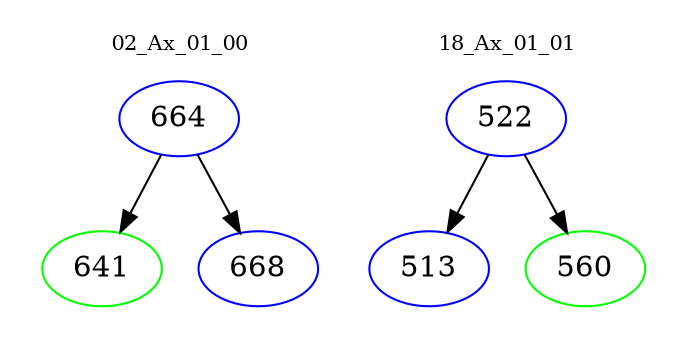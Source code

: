 digraph{
subgraph cluster_0 {
color = white
label = "02_Ax_01_00";
fontsize=10;
T0_664 [label="664", color="blue"]
T0_664 -> T0_641 [color="black"]
T0_641 [label="641", color="green"]
T0_664 -> T0_668 [color="black"]
T0_668 [label="668", color="blue"]
}
subgraph cluster_1 {
color = white
label = "18_Ax_01_01";
fontsize=10;
T1_522 [label="522", color="blue"]
T1_522 -> T1_513 [color="black"]
T1_513 [label="513", color="blue"]
T1_522 -> T1_560 [color="black"]
T1_560 [label="560", color="green"]
}
}
